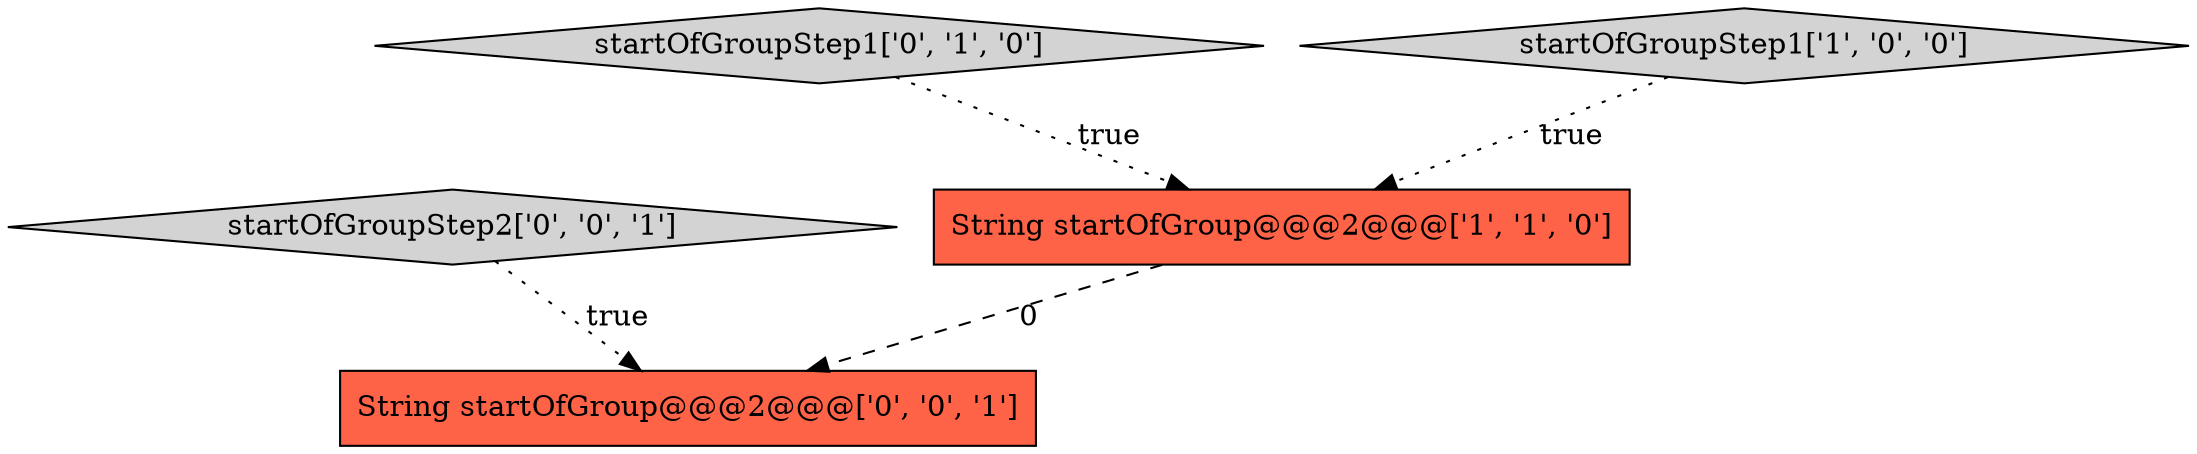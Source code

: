 digraph {
4 [style = filled, label = "startOfGroupStep2['0', '0', '1']", fillcolor = lightgray, shape = diamond image = "AAA0AAABBB3BBB"];
3 [style = filled, label = "String startOfGroup@@@2@@@['0', '0', '1']", fillcolor = tomato, shape = box image = "AAA0AAABBB3BBB"];
2 [style = filled, label = "startOfGroupStep1['0', '1', '0']", fillcolor = lightgray, shape = diamond image = "AAA0AAABBB2BBB"];
1 [style = filled, label = "String startOfGroup@@@2@@@['1', '1', '0']", fillcolor = tomato, shape = box image = "AAA0AAABBB1BBB"];
0 [style = filled, label = "startOfGroupStep1['1', '0', '0']", fillcolor = lightgray, shape = diamond image = "AAA0AAABBB1BBB"];
1->3 [style = dashed, label="0"];
4->3 [style = dotted, label="true"];
2->1 [style = dotted, label="true"];
0->1 [style = dotted, label="true"];
}
